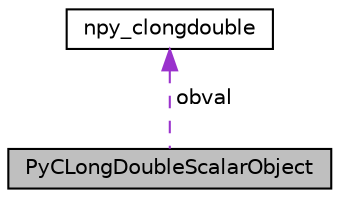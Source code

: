 digraph "PyCLongDoubleScalarObject"
{
 // LATEX_PDF_SIZE
  edge [fontname="Helvetica",fontsize="10",labelfontname="Helvetica",labelfontsize="10"];
  node [fontname="Helvetica",fontsize="10",shape=record];
  Node1 [label="PyCLongDoubleScalarObject",height=0.2,width=0.4,color="black", fillcolor="grey75", style="filled", fontcolor="black",tooltip=" "];
  Node2 -> Node1 [dir="back",color="darkorchid3",fontsize="10",style="dashed",label=" obval" ,fontname="Helvetica"];
  Node2 [label="npy_clongdouble",height=0.2,width=0.4,color="black", fillcolor="white", style="filled",URL="$structnpy__clongdouble.html",tooltip=" "];
}
